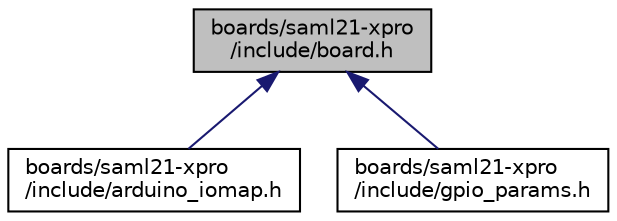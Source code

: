 digraph "boards/saml21-xpro/include/board.h"
{
 // LATEX_PDF_SIZE
  edge [fontname="Helvetica",fontsize="10",labelfontname="Helvetica",labelfontsize="10"];
  node [fontname="Helvetica",fontsize="10",shape=record];
  Node1 [label="boards/saml21-xpro\l/include/board.h",height=0.2,width=0.4,color="black", fillcolor="grey75", style="filled", fontcolor="black",tooltip="Board specific definitions for the Atmel SAM L21 Xplained Pro board."];
  Node1 -> Node2 [dir="back",color="midnightblue",fontsize="10",style="solid",fontname="Helvetica"];
  Node2 [label="boards/saml21-xpro\l/include/arduino_iomap.h",height=0.2,width=0.4,color="black", fillcolor="white", style="filled",URL="$saml21-xpro_2include_2arduino__iomap_8h.html",tooltip="Mapping from board pins to Arduino pins."];
  Node1 -> Node3 [dir="back",color="midnightblue",fontsize="10",style="solid",fontname="Helvetica"];
  Node3 [label="boards/saml21-xpro\l/include/gpio_params.h",height=0.2,width=0.4,color="black", fillcolor="white", style="filled",URL="$saml21-xpro_2include_2gpio__params_8h.html",tooltip="Board specific configuration of direct mapped GPIOs."];
}
